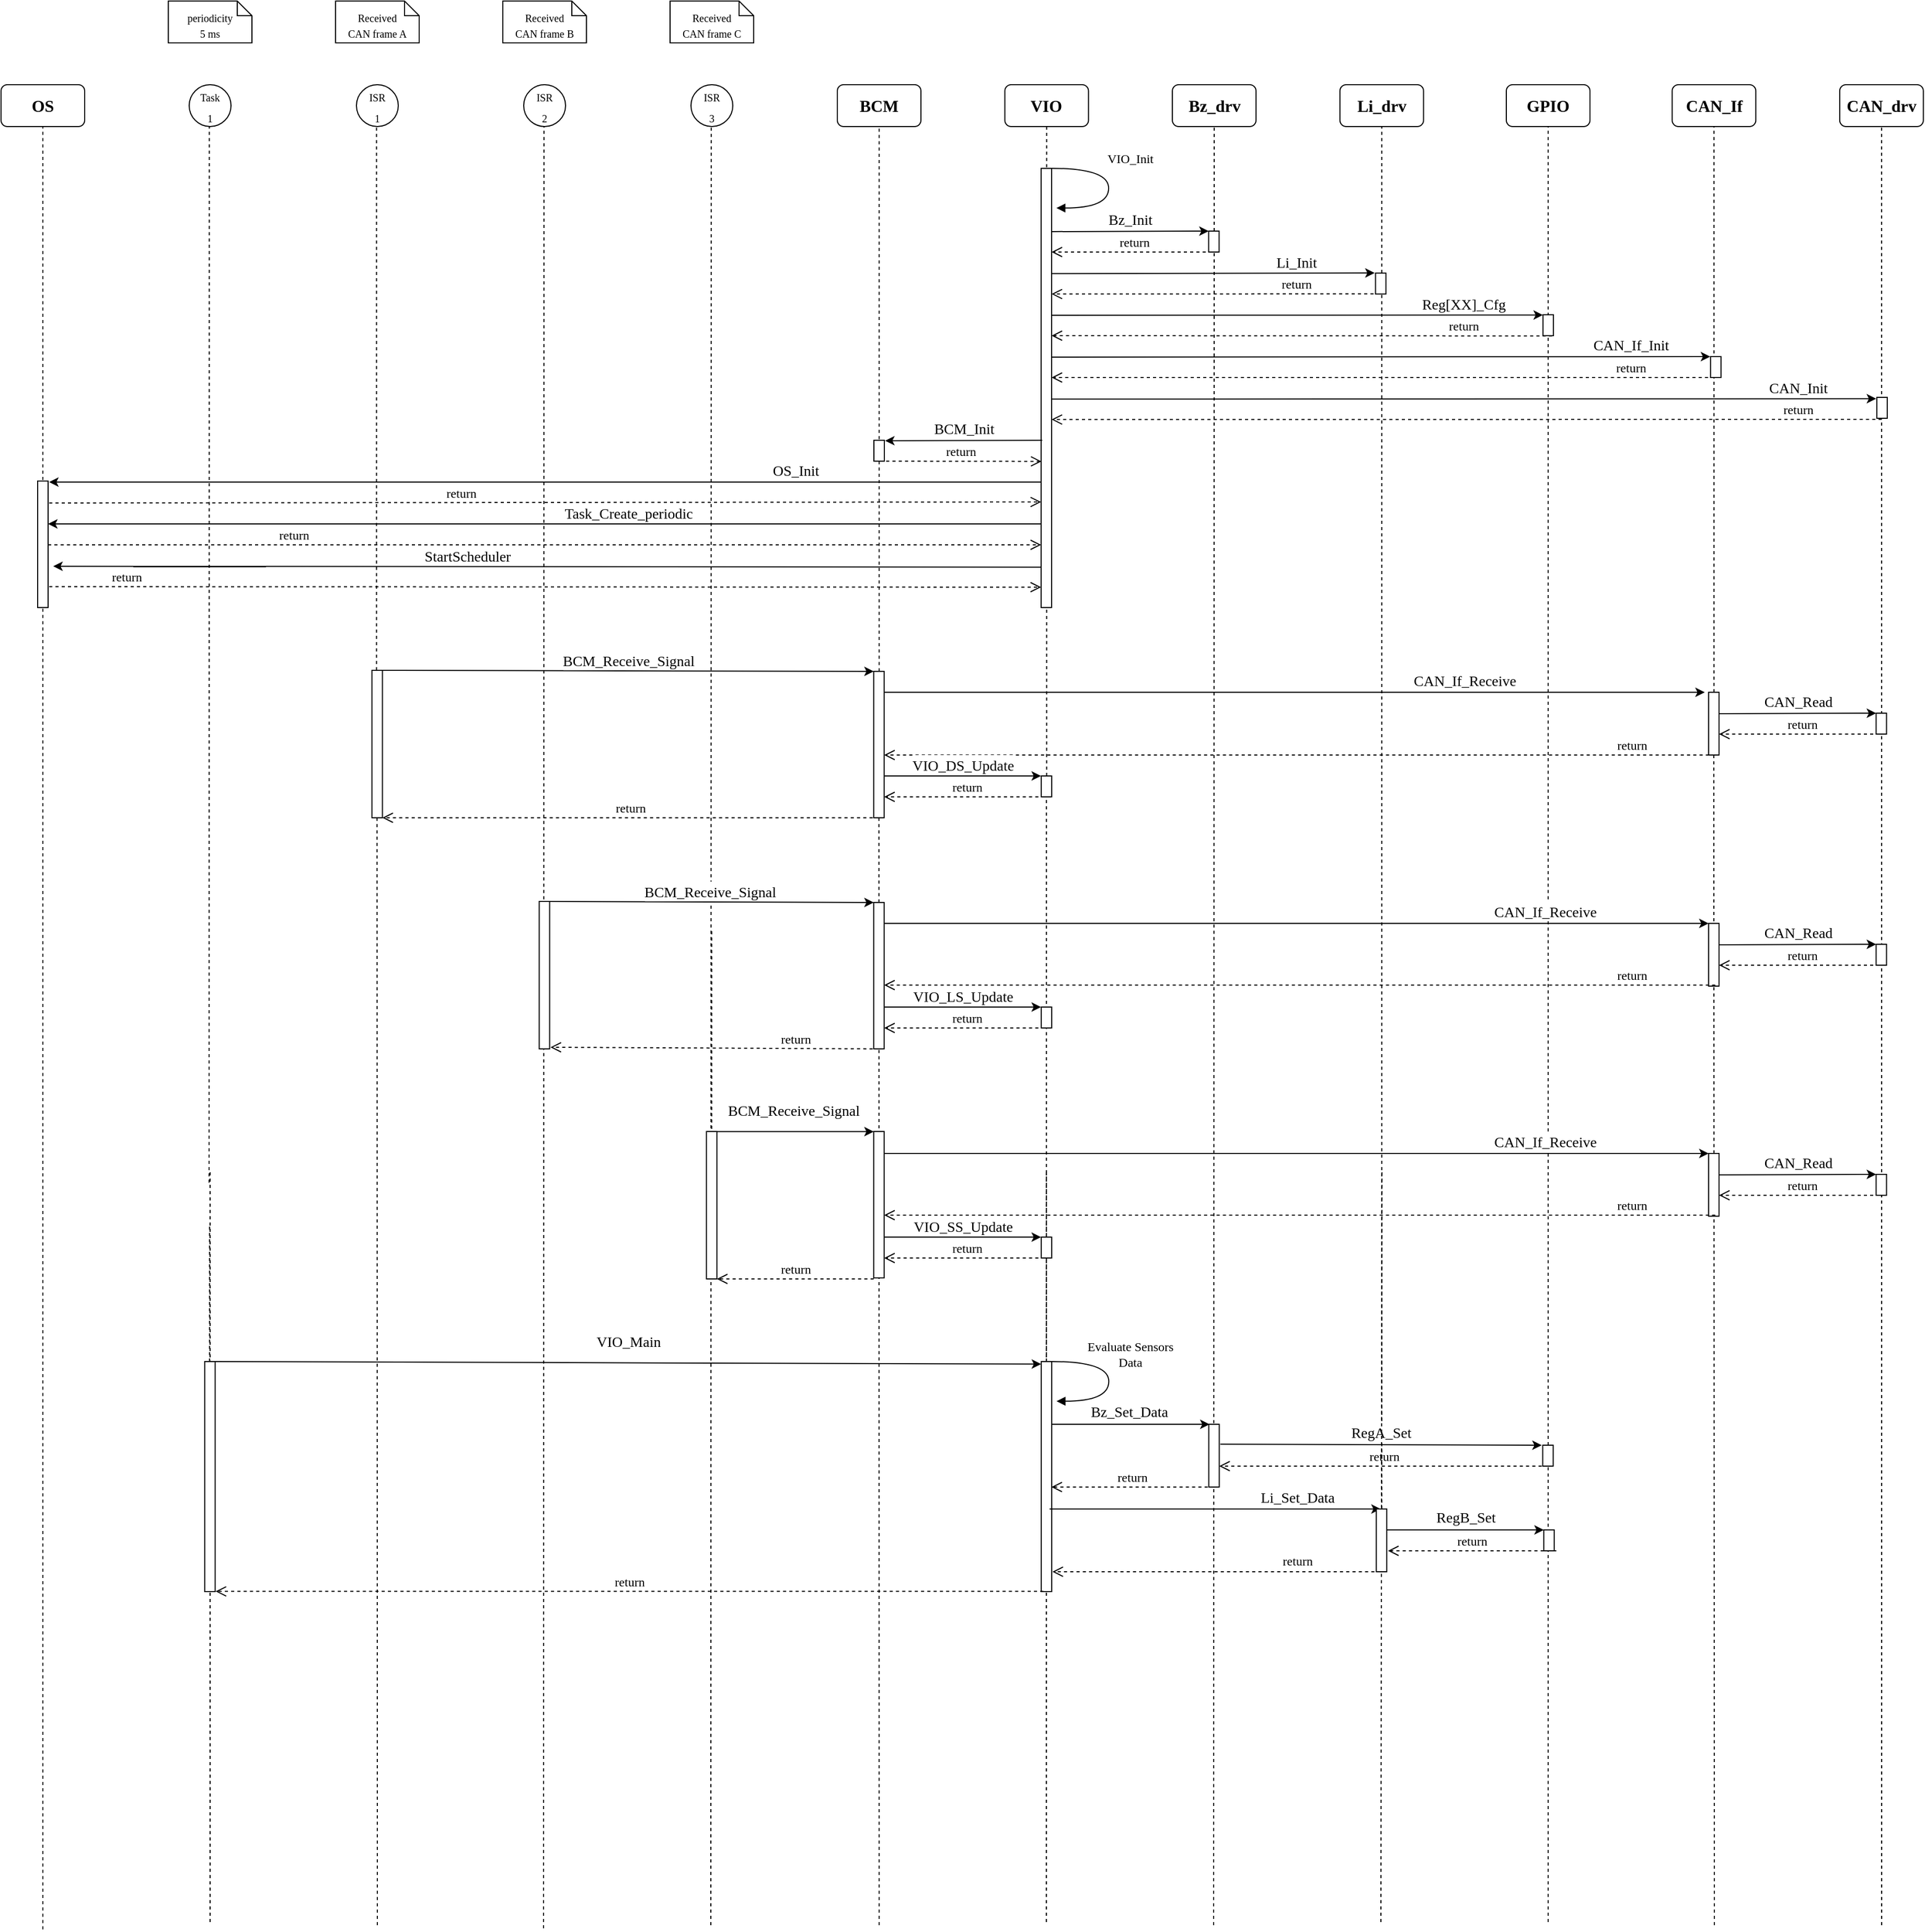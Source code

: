 <mxfile version="20.3.0" type="device"><diagram name="Page-1" id="13e1069c-82ec-6db2-03f1-153e76fe0fe0"><mxGraphModel dx="3472" dy="2212" grid="1" gridSize="10" guides="1" tooltips="1" connect="1" arrows="1" fold="1" page="1" pageScale="1" pageWidth="1100" pageHeight="850" background="none" math="0" shadow="0"><root><mxCell id="0"/><mxCell id="1" parent="0"/><mxCell id="yhTc1EOnShDYqDKxsdgR-9" value="" style="endArrow=none;dashed=1;html=1;rounded=0;entryX=0.5;entryY=1;entryDx=0;entryDy=0;fontFamily=Lucida Console;fontSize=16;align=center;verticalAlign=middle;fontStyle=0" parent="1" edge="1"><mxGeometry width="50" height="50" relative="1" as="geometry"><mxPoint x="439.23" y="770" as="sourcePoint"/><mxPoint x="439.23" y="160.0" as="targetPoint"/></mxGeometry></mxCell><mxCell id="yhTc1EOnShDYqDKxsdgR-3" value="&lt;font style=&quot;font-size: 10px;&quot;&gt;ISR&lt;br&gt;1&lt;/font&gt;" style="ellipse;whiteSpace=wrap;html=1;aspect=fixed;fontFamily=Lucida Console;fontSize=16;align=center;verticalAlign=middle;fontStyle=0" parent="1" vertex="1"><mxGeometry x="420" y="120" width="40" height="40" as="geometry"/></mxCell><mxCell id="yhTc1EOnShDYqDKxsdgR-4" value="&lt;span style=&quot;font-size: 10px;&quot;&gt;ISR&lt;/span&gt;&lt;br style=&quot;font-size: 10px;&quot;&gt;&lt;span style=&quot;font-size: 10px;&quot;&gt;2&lt;/span&gt;" style="ellipse;whiteSpace=wrap;html=1;aspect=fixed;fontFamily=Lucida Console;fontSize=16;align=center;verticalAlign=middle;fontStyle=0" parent="1" vertex="1"><mxGeometry x="580" y="120" width="40" height="40" as="geometry"/></mxCell><mxCell id="yhTc1EOnShDYqDKxsdgR-5" value="&lt;span style=&quot;font-size: 10px;&quot;&gt;ISR&lt;/span&gt;&lt;br style=&quot;font-size: 10px;&quot;&gt;&lt;span style=&quot;font-size: 10px;&quot;&gt;3&lt;/span&gt;" style="ellipse;whiteSpace=wrap;html=1;aspect=fixed;fontFamily=Lucida Console;fontSize=16;align=center;verticalAlign=middle;fontStyle=0" parent="1" vertex="1"><mxGeometry x="740" y="120" width="40" height="40" as="geometry"/></mxCell><mxCell id="yhTc1EOnShDYqDKxsdgR-6" value="BCM" style="rounded=1;whiteSpace=wrap;html=1;fontFamily=Lucida Console;fontSize=16;align=center;verticalAlign=middle;fontStyle=1" parent="1" vertex="1"><mxGeometry x="880" y="120" width="80" height="40" as="geometry"/></mxCell><mxCell id="yhTc1EOnShDYqDKxsdgR-7" value="" style="endArrow=none;dashed=1;html=1;rounded=0;entryX=0.5;entryY=1;entryDx=0;entryDy=0;startArrow=none;fontFamily=Lucida Console;fontSize=16;align=center;verticalAlign=middle;fontStyle=0" parent="1" source="yhTc1EOnShDYqDKxsdgR-18" target="yhTc1EOnShDYqDKxsdgR-6" edge="1"><mxGeometry width="50" height="50" relative="1" as="geometry"><mxPoint x="920" y="770" as="sourcePoint"/><mxPoint x="860" y="330" as="targetPoint"/></mxGeometry></mxCell><mxCell id="yhTc1EOnShDYqDKxsdgR-21" value="" style="endArrow=classic;html=1;rounded=0;exitX=0.982;exitY=0.039;exitDx=0;exitDy=0;exitPerimeter=0;fontFamily=Lucida Console;fontSize=16;align=center;verticalAlign=middle;fontStyle=0" parent="1" target="yhTc1EOnShDYqDKxsdgR-18" edge="1"><mxGeometry relative="1" as="geometry"><mxPoint x="444.63" y="680" as="sourcePoint"/><mxPoint x="594.81" y="680.5" as="targetPoint"/></mxGeometry></mxCell><mxCell id="yhTc1EOnShDYqDKxsdgR-22" value="&lt;span style=&quot;font-size: 14px;&quot;&gt;BCM_Receive_Signal&lt;/span&gt;" style="edgeLabel;resizable=0;html=1;align=center;verticalAlign=middle;fontFamily=Lucida Console;fontSize=16;fontStyle=0" parent="yhTc1EOnShDYqDKxsdgR-21" connectable="0" vertex="1"><mxGeometry relative="1" as="geometry"><mxPoint y="-11" as="offset"/></mxGeometry></mxCell><mxCell id="yhTc1EOnShDYqDKxsdgR-24" value="VIO" style="rounded=1;whiteSpace=wrap;html=1;fontFamily=Lucida Console;fontSize=16;align=center;verticalAlign=middle;fontStyle=1" parent="1" vertex="1"><mxGeometry x="1040.27" y="120" width="80" height="40" as="geometry"/></mxCell><mxCell id="yhTc1EOnShDYqDKxsdgR-25" value="" style="endArrow=none;dashed=1;html=1;rounded=0;entryX=0.5;entryY=1;entryDx=0;entryDy=0;fontFamily=Lucida Console;fontSize=16;align=center;verticalAlign=middle;fontStyle=0;startArrow=none;" parent="1" source="yhTc1EOnShDYqDKxsdgR-156" target="yhTc1EOnShDYqDKxsdgR-24" edge="1"><mxGeometry width="50" height="50" relative="1" as="geometry"><mxPoint x="1080.27" y="770" as="sourcePoint"/><mxPoint x="1020.27" y="330" as="targetPoint"/></mxGeometry></mxCell><mxCell id="yhTc1EOnShDYqDKxsdgR-30" value="Bz_drv" style="rounded=1;whiteSpace=wrap;html=1;fontFamily=Lucida Console;fontSize=16;align=center;verticalAlign=middle;fontStyle=1" parent="1" vertex="1"><mxGeometry x="1200.54" y="120" width="80" height="40" as="geometry"/></mxCell><mxCell id="yhTc1EOnShDYqDKxsdgR-31" value="" style="endArrow=none;dashed=1;html=1;rounded=0;entryX=0.5;entryY=1;entryDx=0;entryDy=0;fontFamily=Lucida Console;fontSize=16;align=center;verticalAlign=middle;fontStyle=0" parent="1" target="yhTc1EOnShDYqDKxsdgR-30" edge="1"><mxGeometry width="50" height="50" relative="1" as="geometry"><mxPoint x="1240" y="1880" as="sourcePoint"/><mxPoint x="1180.54" y="330" as="targetPoint"/></mxGeometry></mxCell><mxCell id="yhTc1EOnShDYqDKxsdgR-36" value="Li_drv" style="rounded=1;whiteSpace=wrap;html=1;fontFamily=Lucida Console;fontSize=16;align=center;verticalAlign=middle;fontStyle=1" parent="1" vertex="1"><mxGeometry x="1360.81" y="120" width="80" height="40" as="geometry"/></mxCell><mxCell id="yhTc1EOnShDYqDKxsdgR-37" value="" style="endArrow=none;dashed=1;html=1;rounded=0;entryX=0.5;entryY=1;entryDx=0;entryDy=0;fontFamily=Lucida Console;fontSize=16;align=center;verticalAlign=middle;fontStyle=0;startArrow=none;" parent="1" source="yhTc1EOnShDYqDKxsdgR-235" target="yhTc1EOnShDYqDKxsdgR-36" edge="1"><mxGeometry width="50" height="50" relative="1" as="geometry"><mxPoint x="1401" y="1600" as="sourcePoint"/><mxPoint x="1340.81" y="330" as="targetPoint"/></mxGeometry></mxCell><mxCell id="yhTc1EOnShDYqDKxsdgR-48" value="GPIO" style="rounded=1;whiteSpace=wrap;html=1;fontFamily=Lucida Console;fontSize=16;align=center;verticalAlign=middle;fontStyle=1" parent="1" vertex="1"><mxGeometry x="1520" y="120" width="80" height="40" as="geometry"/></mxCell><mxCell id="yhTc1EOnShDYqDKxsdgR-49" value="" style="endArrow=none;dashed=1;html=1;rounded=0;entryX=0.5;entryY=1;entryDx=0;entryDy=0;fontFamily=Lucida Console;fontSize=16;align=center;verticalAlign=middle;fontStyle=0;startArrow=none;" parent="1" source="yhTc1EOnShDYqDKxsdgR-229" target="yhTc1EOnShDYqDKxsdgR-48" edge="1"><mxGeometry width="50" height="50" relative="1" as="geometry"><mxPoint x="1560" y="1600" as="sourcePoint"/><mxPoint x="1500" y="330" as="targetPoint"/></mxGeometry></mxCell><mxCell id="yhTc1EOnShDYqDKxsdgR-53" value="" style="endArrow=none;dashed=1;html=1;rounded=0;entryX=0.5;entryY=1;entryDx=0;entryDy=0;fontFamily=Lucida Console;fontSize=16;align=center;verticalAlign=middle;fontStyle=0;startArrow=none;" parent="1" edge="1"><mxGeometry width="50" height="50" relative="1" as="geometry"><mxPoint x="599" y="1883" as="sourcePoint"/><mxPoint x="599.38" y="160" as="targetPoint"/></mxGeometry></mxCell><mxCell id="yhTc1EOnShDYqDKxsdgR-54" value="" style="endArrow=none;dashed=1;html=1;rounded=0;entryX=0.5;entryY=1;entryDx=0;entryDy=0;fontFamily=Lucida Console;fontSize=16;align=center;verticalAlign=middle;fontStyle=0;startArrow=none;" parent="1" edge="1"><mxGeometry width="50" height="50" relative="1" as="geometry"><mxPoint x="759" y="1880" as="sourcePoint"/><mxPoint x="759.38" y="160" as="targetPoint"/></mxGeometry></mxCell><mxCell id="yhTc1EOnShDYqDKxsdgR-55" value="" style="endArrow=none;dashed=1;html=1;rounded=0;entryX=0.5;entryY=1;entryDx=0;entryDy=0;fontFamily=Lucida Console;fontSize=16;align=center;verticalAlign=middle;fontStyle=0" parent="1" target="yhTc1EOnShDYqDKxsdgR-18" edge="1"><mxGeometry width="50" height="50" relative="1" as="geometry"><mxPoint x="920" y="1880" as="sourcePoint"/><mxPoint x="920" y="160" as="targetPoint"/></mxGeometry></mxCell><mxCell id="yhTc1EOnShDYqDKxsdgR-57" value="CAN_If" style="rounded=1;whiteSpace=wrap;html=1;fontFamily=Lucida Console;fontSize=16;align=center;verticalAlign=middle;fontStyle=1" parent="1" vertex="1"><mxGeometry x="1678.65" y="120" width="80" height="40" as="geometry"/></mxCell><mxCell id="yhTc1EOnShDYqDKxsdgR-58" value="" style="endArrow=none;dashed=1;html=1;rounded=0;entryX=0.5;entryY=1;entryDx=0;entryDy=0;fontFamily=Lucida Console;fontSize=16;align=center;verticalAlign=middle;startArrow=none;fontStyle=0" parent="1" source="yhTc1EOnShDYqDKxsdgR-73" target="yhTc1EOnShDYqDKxsdgR-57" edge="1"><mxGeometry width="50" height="50" relative="1" as="geometry"><mxPoint x="1718.65" y="770" as="sourcePoint"/><mxPoint x="1658.65" y="330" as="targetPoint"/></mxGeometry></mxCell><mxCell id="yhTc1EOnShDYqDKxsdgR-60" value="CAN_drv" style="rounded=1;whiteSpace=wrap;html=1;fontFamily=Lucida Console;fontSize=16;align=center;verticalAlign=middle;fontStyle=1" parent="1" vertex="1"><mxGeometry x="1838.92" y="120" width="80" height="40" as="geometry"/></mxCell><mxCell id="yhTc1EOnShDYqDKxsdgR-61" value="" style="endArrow=none;dashed=1;html=1;rounded=0;entryX=0.5;entryY=1;entryDx=0;entryDy=0;fontFamily=Lucida Console;fontSize=16;align=center;verticalAlign=middle;fontStyle=0" parent="1" target="yhTc1EOnShDYqDKxsdgR-60" edge="1"><mxGeometry width="50" height="50" relative="1" as="geometry"><mxPoint x="1879" y="1880" as="sourcePoint"/><mxPoint x="1818.92" y="330" as="targetPoint"/></mxGeometry></mxCell><mxCell id="yhTc1EOnShDYqDKxsdgR-73" value="" style="html=1;points=[];perimeter=orthogonalPerimeter;rounded=0;shadow=0;comic=0;labelBackgroundColor=none;strokeWidth=1;fontFamily=Lucida Console;fontSize=16;align=center;verticalAlign=middle;fontStyle=0" parent="1" vertex="1"><mxGeometry x="1713.46" y="701" width="10" height="60" as="geometry"/></mxCell><mxCell id="yhTc1EOnShDYqDKxsdgR-74" value="" style="endArrow=none;dashed=1;html=1;rounded=0;entryX=0.5;entryY=1;entryDx=0;entryDy=0;fontFamily=Lucida Console;fontSize=16;align=center;verticalAlign=middle;fontStyle=0" parent="1" target="yhTc1EOnShDYqDKxsdgR-73" edge="1"><mxGeometry width="50" height="50" relative="1" as="geometry"><mxPoint x="1719" y="1880" as="sourcePoint"/><mxPoint x="1718.65" y="160" as="targetPoint"/></mxGeometry></mxCell><mxCell id="yhTc1EOnShDYqDKxsdgR-75" value="" style="endArrow=classic;html=1;rounded=0;exitX=0.973;exitY=0.089;exitDx=0;exitDy=0;exitPerimeter=0;fontFamily=Lucida Console;fontSize=16;align=center;verticalAlign=middle;fontStyle=0" parent="1" edge="1"><mxGeometry relative="1" as="geometry"><mxPoint x="1723.46" y="721.47" as="sourcePoint"/><mxPoint x="1873.73" y="721" as="targetPoint"/></mxGeometry></mxCell><mxCell id="yhTc1EOnShDYqDKxsdgR-76" value="&lt;font style=&quot;font-size: 14px;&quot;&gt;CAN_Read&lt;/font&gt;" style="edgeLabel;resizable=0;html=1;align=center;verticalAlign=middle;fontFamily=Lucida Console;fontSize=16;fontStyle=0" parent="yhTc1EOnShDYqDKxsdgR-75" connectable="0" vertex="1"><mxGeometry relative="1" as="geometry"><mxPoint y="-12" as="offset"/></mxGeometry></mxCell><mxCell id="yhTc1EOnShDYqDKxsdgR-77" value="" style="html=1;points=[];perimeter=orthogonalPerimeter;rounded=0;shadow=0;comic=0;labelBackgroundColor=none;strokeWidth=1;fontFamily=Lucida Console;fontSize=16;align=center;verticalAlign=middle;fontStyle=0" parent="1" vertex="1"><mxGeometry x="1873.73" y="721" width="10" height="20" as="geometry"/></mxCell><mxCell id="yhTc1EOnShDYqDKxsdgR-78" value="return" style="html=1;verticalAlign=bottom;endArrow=open;dashed=1;endSize=8;exitX=0;exitY=0.95;labelBackgroundColor=none;fontFamily=Lucida Console;fontSize=12;fontStyle=0" parent="1" edge="1"><mxGeometry relative="1" as="geometry"><mxPoint x="1723.46" y="741" as="targetPoint"/><mxPoint x="1883" y="741" as="sourcePoint"/></mxGeometry></mxCell><mxCell id="yhTc1EOnShDYqDKxsdgR-109" value="" style="endArrow=none;dashed=1;html=1;rounded=0;entryX=0.5;entryY=1;entryDx=0;entryDy=0;fontFamily=Lucida Console;fontSize=16;align=center;verticalAlign=middle;fontStyle=0" parent="1" edge="1"><mxGeometry width="50" height="50" relative="1" as="geometry"><mxPoint x="440" y="1880" as="sourcePoint"/><mxPoint x="439.67" y="770" as="targetPoint"/></mxGeometry></mxCell><mxCell id="yhTc1EOnShDYqDKxsdgR-148" value="&lt;span style=&quot;font-size: 10px;&quot;&gt;Received&lt;br&gt;&lt;/span&gt;&lt;span style=&quot;font-size: 10px;&quot;&gt;CAN frame A&lt;/span&gt;" style="shape=note;whiteSpace=wrap;html=1;size=14;verticalAlign=bottom;align=center;spacingTop=-6;rounded=0;shadow=0;comic=0;labelBackgroundColor=none;strokeWidth=1;fontFamily=Lucida Console;fontSize=12;fontStyle=0" parent="1" vertex="1"><mxGeometry x="400" y="40" width="80" height="40" as="geometry"/></mxCell><mxCell id="yhTc1EOnShDYqDKxsdgR-149" value="&lt;span style=&quot;font-size: 10px;&quot;&gt;Received&lt;br&gt;&lt;/span&gt;&lt;span style=&quot;font-size: 10px;&quot;&gt;CAN frame B&lt;/span&gt;" style="shape=note;whiteSpace=wrap;html=1;size=14;verticalAlign=bottom;align=center;spacingTop=-6;rounded=0;shadow=0;comic=0;labelBackgroundColor=none;strokeWidth=1;fontFamily=Lucida Console;fontSize=12;fontStyle=0" parent="1" vertex="1"><mxGeometry x="560" y="40" width="80" height="40" as="geometry"/></mxCell><mxCell id="yhTc1EOnShDYqDKxsdgR-150" value="&lt;span style=&quot;font-size: 10px;&quot;&gt;Received&lt;br&gt;&lt;/span&gt;&lt;span style=&quot;font-size: 10px;&quot;&gt;CAN frame C&lt;/span&gt;" style="shape=note;whiteSpace=wrap;html=1;size=14;verticalAlign=bottom;align=center;spacingTop=-6;rounded=0;shadow=0;comic=0;labelBackgroundColor=none;strokeWidth=1;fontFamily=Lucida Console;fontSize=12;fontStyle=0" parent="1" vertex="1"><mxGeometry x="720" y="40" width="80" height="40" as="geometry"/></mxCell><mxCell id="yhTc1EOnShDYqDKxsdgR-151" value="" style="endArrow=classic;html=1;rounded=0;fontFamily=Lucida Console;fontSize=16;align=center;verticalAlign=middle;fontStyle=0" parent="1" edge="1"><mxGeometry relative="1" as="geometry"><mxPoint x="919.81" y="701" as="sourcePoint"/><mxPoint x="1709.81" y="701" as="targetPoint"/></mxGeometry></mxCell><mxCell id="yhTc1EOnShDYqDKxsdgR-152" value="&lt;font style=&quot;font-size: 14px;&quot;&gt;CAN_If_Receive&lt;/font&gt;" style="edgeLabel;resizable=0;html=1;align=center;verticalAlign=middle;fontFamily=Lucida Console;fontSize=16;fontStyle=0" parent="yhTc1EOnShDYqDKxsdgR-151" connectable="0" vertex="1"><mxGeometry relative="1" as="geometry"><mxPoint x="165" y="-12" as="offset"/></mxGeometry></mxCell><mxCell id="yhTc1EOnShDYqDKxsdgR-153" value="return" style="html=1;verticalAlign=bottom;endArrow=open;dashed=1;endSize=8;labelBackgroundColor=none;fontFamily=Lucida Console;fontSize=12;fontStyle=0" parent="1" target="yhTc1EOnShDYqDKxsdgR-18" edge="1"><mxGeometry x="-0.799" relative="1" as="geometry"><mxPoint x="1709.81" y="761" as="targetPoint"/><mxPoint x="1719.81" y="761" as="sourcePoint"/><mxPoint as="offset"/></mxGeometry></mxCell><mxCell id="yhTc1EOnShDYqDKxsdgR-154" value="" style="endArrow=classic;html=1;rounded=0;fontFamily=Lucida Console;fontSize=16;align=center;verticalAlign=middle;fontStyle=0" parent="1" edge="1"><mxGeometry relative="1" as="geometry"><mxPoint x="924.81" y="781" as="sourcePoint"/><mxPoint x="1074.81" y="781" as="targetPoint"/></mxGeometry></mxCell><mxCell id="yhTc1EOnShDYqDKxsdgR-155" value="&lt;font style=&quot;font-size: 14px;&quot;&gt;VIO_DS_Update&lt;/font&gt;" style="edgeLabel;resizable=0;html=1;align=center;verticalAlign=middle;fontFamily=Lucida Console;fontSize=16;fontStyle=0" parent="yhTc1EOnShDYqDKxsdgR-154" connectable="0" vertex="1"><mxGeometry relative="1" as="geometry"><mxPoint y="-11" as="offset"/></mxGeometry></mxCell><mxCell id="yhTc1EOnShDYqDKxsdgR-157" value="" style="endArrow=none;dashed=1;html=1;rounded=0;entryX=0.5;entryY=1;entryDx=0;entryDy=0;fontFamily=Lucida Console;fontSize=16;align=center;verticalAlign=middle;fontStyle=0;startArrow=none;" parent="1" source="yhTc1EOnShDYqDKxsdgR-221" target="yhTc1EOnShDYqDKxsdgR-156" edge="1"><mxGeometry width="50" height="50" relative="1" as="geometry"><mxPoint x="1079.81" y="2041" as="sourcePoint"/><mxPoint x="1080.08" y="601" as="targetPoint"/></mxGeometry></mxCell><mxCell id="yhTc1EOnShDYqDKxsdgR-158" value="return" style="html=1;verticalAlign=bottom;endArrow=open;dashed=1;endSize=8;exitX=0;exitY=0.95;labelBackgroundColor=none;fontFamily=Lucida Console;fontSize=12;fontStyle=0" parent="1" edge="1"><mxGeometry relative="1" as="geometry"><mxPoint x="924.81" y="801.0" as="targetPoint"/><mxPoint x="1084.35" y="801.0" as="sourcePoint"/></mxGeometry></mxCell><mxCell id="yhTc1EOnShDYqDKxsdgR-156" value="" style="html=1;points=[];perimeter=orthogonalPerimeter;rounded=0;shadow=0;comic=0;labelBackgroundColor=none;strokeWidth=1;fontFamily=Lucida Console;fontSize=16;align=center;verticalAlign=middle;fontStyle=0" parent="1" vertex="1"><mxGeometry x="1075.08" y="781" width="10" height="20" as="geometry"/></mxCell><mxCell id="yhTc1EOnShDYqDKxsdgR-159" value="return" style="html=1;verticalAlign=bottom;endArrow=open;dashed=1;endSize=8;exitX=0;exitY=0.95;labelBackgroundColor=none;fontFamily=Lucida Console;fontSize=12;fontStyle=0;entryX=0.5;entryY=1;entryDx=0;entryDy=0;entryPerimeter=0;" parent="1" edge="1"><mxGeometry relative="1" as="geometry"><mxPoint x="444.81" y="821" as="targetPoint"/><mxPoint x="919.81" y="821.0" as="sourcePoint"/></mxGeometry></mxCell><mxCell id="yhTc1EOnShDYqDKxsdgR-18" value="" style="html=1;points=[];perimeter=orthogonalPerimeter;rounded=0;shadow=0;comic=0;labelBackgroundColor=none;strokeWidth=1;fontFamily=Lucida Console;fontSize=16;align=center;verticalAlign=middle;fontStyle=0" parent="1" vertex="1"><mxGeometry x="914.81" y="681" width="10" height="140" as="geometry"/></mxCell><mxCell id="yhTc1EOnShDYqDKxsdgR-161" value="" style="endArrow=classic;html=1;rounded=0;fontFamily=Lucida Console;fontSize=16;align=center;verticalAlign=middle;fontStyle=0" parent="1" target="yhTc1EOnShDYqDKxsdgR-176" edge="1"><mxGeometry relative="1" as="geometry"><mxPoint x="599.81" y="901" as="sourcePoint"/><mxPoint x="594.81" y="901.5" as="targetPoint"/></mxGeometry></mxCell><mxCell id="yhTc1EOnShDYqDKxsdgR-162" value="&lt;span style=&quot;font-size: 14px;&quot;&gt;BCM_Receive_Signal&lt;/span&gt;" style="edgeLabel;resizable=0;html=1;align=center;verticalAlign=middle;fontFamily=Lucida Console;fontSize=16;fontStyle=0" parent="yhTc1EOnShDYqDKxsdgR-161" connectable="0" vertex="1"><mxGeometry relative="1" as="geometry"><mxPoint y="-11" as="offset"/></mxGeometry></mxCell><mxCell id="yhTc1EOnShDYqDKxsdgR-163" value="" style="html=1;points=[];perimeter=orthogonalPerimeter;rounded=0;shadow=0;comic=0;labelBackgroundColor=none;strokeWidth=1;fontFamily=Lucida Console;fontSize=16;align=center;verticalAlign=middle;fontStyle=0" parent="1" vertex="1"><mxGeometry x="1713.46" y="922" width="10" height="60" as="geometry"/></mxCell><mxCell id="yhTc1EOnShDYqDKxsdgR-164" value="" style="endArrow=classic;html=1;rounded=0;exitX=0.973;exitY=0.089;exitDx=0;exitDy=0;exitPerimeter=0;fontFamily=Lucida Console;fontSize=16;align=center;verticalAlign=middle;fontStyle=0" parent="1" edge="1"><mxGeometry relative="1" as="geometry"><mxPoint x="1723.46" y="942.47" as="sourcePoint"/><mxPoint x="1873.73" y="942.0" as="targetPoint"/></mxGeometry></mxCell><mxCell id="yhTc1EOnShDYqDKxsdgR-165" value="&lt;font style=&quot;font-size: 14px;&quot;&gt;CAN_Read&lt;/font&gt;" style="edgeLabel;resizable=0;html=1;align=center;verticalAlign=middle;fontFamily=Lucida Console;fontSize=16;fontStyle=0" parent="yhTc1EOnShDYqDKxsdgR-164" connectable="0" vertex="1"><mxGeometry relative="1" as="geometry"><mxPoint y="-12" as="offset"/></mxGeometry></mxCell><mxCell id="yhTc1EOnShDYqDKxsdgR-166" value="" style="html=1;points=[];perimeter=orthogonalPerimeter;rounded=0;shadow=0;comic=0;labelBackgroundColor=none;strokeWidth=1;fontFamily=Lucida Console;fontSize=16;align=center;verticalAlign=middle;fontStyle=0" parent="1" vertex="1"><mxGeometry x="1873.73" y="942" width="10" height="20" as="geometry"/></mxCell><mxCell id="yhTc1EOnShDYqDKxsdgR-167" value="return" style="html=1;verticalAlign=bottom;endArrow=open;dashed=1;endSize=8;exitX=0;exitY=0.95;labelBackgroundColor=none;fontFamily=Lucida Console;fontSize=12;fontStyle=0" parent="1" edge="1"><mxGeometry relative="1" as="geometry"><mxPoint x="1723.46" y="962.0" as="targetPoint"/><mxPoint x="1883" y="962.0" as="sourcePoint"/></mxGeometry></mxCell><mxCell id="yhTc1EOnShDYqDKxsdgR-168" value="" style="endArrow=classic;html=1;rounded=0;fontFamily=Lucida Console;fontSize=16;align=center;verticalAlign=middle;fontStyle=0" parent="1" source="yhTc1EOnShDYqDKxsdgR-176" edge="1"><mxGeometry relative="1" as="geometry"><mxPoint x="758.46" y="922.0" as="sourcePoint"/><mxPoint x="1713.46" y="922.0" as="targetPoint"/></mxGeometry></mxCell><mxCell id="yhTc1EOnShDYqDKxsdgR-169" value="&lt;font style=&quot;font-size: 14px;&quot;&gt;CAN_If_Receive&lt;/font&gt;" style="edgeLabel;resizable=0;html=1;align=center;verticalAlign=middle;fontFamily=Lucida Console;fontSize=16;fontStyle=0" parent="yhTc1EOnShDYqDKxsdgR-168" connectable="0" vertex="1"><mxGeometry relative="1" as="geometry"><mxPoint x="237" y="-12" as="offset"/></mxGeometry></mxCell><mxCell id="yhTc1EOnShDYqDKxsdgR-170" value="return" style="html=1;verticalAlign=bottom;endArrow=open;dashed=1;endSize=8;labelBackgroundColor=none;fontFamily=Lucida Console;fontSize=12;fontStyle=0" parent="1" target="yhTc1EOnShDYqDKxsdgR-176" edge="1"><mxGeometry x="-0.799" relative="1" as="geometry"><mxPoint x="1709.81" y="982" as="targetPoint"/><mxPoint x="1719.81" y="981" as="sourcePoint"/><mxPoint as="offset"/></mxGeometry></mxCell><mxCell id="yhTc1EOnShDYqDKxsdgR-171" value="" style="endArrow=classic;html=1;rounded=0;fontFamily=Lucida Console;fontSize=16;align=center;verticalAlign=middle;fontStyle=0" parent="1" edge="1"><mxGeometry relative="1" as="geometry"><mxPoint x="924.81" y="1002" as="sourcePoint"/><mxPoint x="1074.81" y="1002" as="targetPoint"/></mxGeometry></mxCell><mxCell id="yhTc1EOnShDYqDKxsdgR-172" value="&lt;font style=&quot;font-size: 14px;&quot;&gt;VIO_LS_Update&lt;/font&gt;" style="edgeLabel;resizable=0;html=1;align=center;verticalAlign=middle;fontFamily=Lucida Console;fontSize=16;fontStyle=0" parent="yhTc1EOnShDYqDKxsdgR-171" connectable="0" vertex="1"><mxGeometry relative="1" as="geometry"><mxPoint y="-11" as="offset"/></mxGeometry></mxCell><mxCell id="yhTc1EOnShDYqDKxsdgR-173" value="return" style="html=1;verticalAlign=bottom;endArrow=open;dashed=1;endSize=8;exitX=0;exitY=0.95;labelBackgroundColor=none;fontFamily=Lucida Console;fontSize=12;fontStyle=0" parent="1" edge="1"><mxGeometry relative="1" as="geometry"><mxPoint x="924.81" y="1022" as="targetPoint"/><mxPoint x="1084.35" y="1022" as="sourcePoint"/></mxGeometry></mxCell><mxCell id="yhTc1EOnShDYqDKxsdgR-175" value="return" style="html=1;verticalAlign=bottom;endArrow=open;dashed=1;endSize=8;exitX=0;exitY=0.95;labelBackgroundColor=none;fontFamily=Lucida Console;fontSize=12;fontStyle=0;entryX=1.083;entryY=0.989;entryDx=0;entryDy=0;entryPerimeter=0;" parent="1" target="yhTc1EOnShDYqDKxsdgR-160" edge="1"><mxGeometry x="-0.491" relative="1" as="geometry"><mxPoint x="444.81" y="1042" as="targetPoint"/><mxPoint x="919.81" y="1042" as="sourcePoint"/><mxPoint as="offset"/></mxGeometry></mxCell><mxCell id="yhTc1EOnShDYqDKxsdgR-176" value="" style="html=1;points=[];perimeter=orthogonalPerimeter;rounded=0;shadow=0;comic=0;labelBackgroundColor=none;strokeWidth=1;fontFamily=Lucida Console;fontSize=16;align=center;verticalAlign=middle;fontStyle=0" parent="1" vertex="1"><mxGeometry x="914.81" y="902" width="10" height="140" as="geometry"/></mxCell><mxCell id="yhTc1EOnShDYqDKxsdgR-177" value="" style="endArrow=none;dashed=1;html=1;rounded=0;entryX=0.5;entryY=1;entryDx=0;entryDy=0;fontFamily=Lucida Console;fontSize=16;align=center;verticalAlign=middle;fontStyle=0" parent="1" target="yhTc1EOnShDYqDKxsdgR-160" edge="1"><mxGeometry width="50" height="50" relative="1" as="geometry"><mxPoint x="599.81" y="929.5" as="sourcePoint"/><mxPoint x="599.19" y="-70.5" as="targetPoint"/></mxGeometry></mxCell><mxCell id="yhTc1EOnShDYqDKxsdgR-178" value="" style="endArrow=classic;html=1;rounded=0;fontFamily=Lucida Console;fontSize=16;align=center;verticalAlign=middle;fontStyle=0;exitX=0.6;exitY=0.008;exitDx=0;exitDy=0;exitPerimeter=0;" parent="1" edge="1"><mxGeometry relative="1" as="geometry"><mxPoint x="760.81" y="1121.128" as="sourcePoint"/><mxPoint x="914.81" y="1121.128" as="targetPoint"/></mxGeometry></mxCell><mxCell id="yhTc1EOnShDYqDKxsdgR-179" value="&lt;span style=&quot;font-size: 14px;&quot;&gt;BCM_Receive_Signal&lt;/span&gt;" style="edgeLabel;resizable=0;html=1;align=center;verticalAlign=middle;fontFamily=Lucida Console;fontSize=16;fontStyle=0" parent="yhTc1EOnShDYqDKxsdgR-178" connectable="0" vertex="1"><mxGeometry relative="1" as="geometry"><mxPoint y="-21" as="offset"/></mxGeometry></mxCell><mxCell id="yhTc1EOnShDYqDKxsdgR-180" value="" style="html=1;points=[];perimeter=orthogonalPerimeter;rounded=0;shadow=0;comic=0;labelBackgroundColor=none;strokeWidth=1;fontFamily=Lucida Console;fontSize=16;align=center;verticalAlign=middle;fontStyle=0" parent="1" vertex="1"><mxGeometry x="1713.46" y="1142" width="10" height="60" as="geometry"/></mxCell><mxCell id="yhTc1EOnShDYqDKxsdgR-181" value="" style="endArrow=classic;html=1;rounded=0;exitX=0.973;exitY=0.089;exitDx=0;exitDy=0;exitPerimeter=0;fontFamily=Lucida Console;fontSize=16;align=center;verticalAlign=middle;fontStyle=0" parent="1" edge="1"><mxGeometry relative="1" as="geometry"><mxPoint x="1723.46" y="1162.47" as="sourcePoint"/><mxPoint x="1873.73" y="1162" as="targetPoint"/></mxGeometry></mxCell><mxCell id="yhTc1EOnShDYqDKxsdgR-182" value="&lt;font style=&quot;font-size: 14px;&quot;&gt;CAN_Read&lt;/font&gt;" style="edgeLabel;resizable=0;html=1;align=center;verticalAlign=middle;fontFamily=Lucida Console;fontSize=16;fontStyle=0" parent="yhTc1EOnShDYqDKxsdgR-181" connectable="0" vertex="1"><mxGeometry relative="1" as="geometry"><mxPoint y="-12" as="offset"/></mxGeometry></mxCell><mxCell id="yhTc1EOnShDYqDKxsdgR-183" value="" style="html=1;points=[];perimeter=orthogonalPerimeter;rounded=0;shadow=0;comic=0;labelBackgroundColor=none;strokeWidth=1;fontFamily=Lucida Console;fontSize=16;align=center;verticalAlign=middle;fontStyle=0" parent="1" vertex="1"><mxGeometry x="1873.73" y="1162" width="10" height="20" as="geometry"/></mxCell><mxCell id="yhTc1EOnShDYqDKxsdgR-184" value="return" style="html=1;verticalAlign=bottom;endArrow=open;dashed=1;endSize=8;exitX=0;exitY=0.95;labelBackgroundColor=none;fontFamily=Lucida Console;fontSize=12;fontStyle=0" parent="1" edge="1"><mxGeometry relative="1" as="geometry"><mxPoint x="1723.46" y="1182" as="targetPoint"/><mxPoint x="1883" y="1182" as="sourcePoint"/></mxGeometry></mxCell><mxCell id="yhTc1EOnShDYqDKxsdgR-185" value="" style="endArrow=classic;html=1;rounded=0;fontFamily=Lucida Console;fontSize=16;align=center;verticalAlign=middle;fontStyle=0" parent="1" source="yhTc1EOnShDYqDKxsdgR-193" edge="1"><mxGeometry relative="1" as="geometry"><mxPoint x="758.46" y="1142.0" as="sourcePoint"/><mxPoint x="1713.46" y="1142" as="targetPoint"/></mxGeometry></mxCell><mxCell id="yhTc1EOnShDYqDKxsdgR-186" value="&lt;font style=&quot;font-size: 14px;&quot;&gt;CAN_If_Receive&lt;/font&gt;" style="edgeLabel;resizable=0;html=1;align=center;verticalAlign=middle;fontFamily=Lucida Console;fontSize=16;fontStyle=0" parent="yhTc1EOnShDYqDKxsdgR-185" connectable="0" vertex="1"><mxGeometry relative="1" as="geometry"><mxPoint x="237" y="-12" as="offset"/></mxGeometry></mxCell><mxCell id="yhTc1EOnShDYqDKxsdgR-187" value="return" style="html=1;verticalAlign=bottom;endArrow=open;dashed=1;endSize=8;labelBackgroundColor=none;fontFamily=Lucida Console;fontSize=12;fontStyle=0" parent="1" target="yhTc1EOnShDYqDKxsdgR-193" edge="1"><mxGeometry x="-0.799" relative="1" as="geometry"><mxPoint x="1709.81" y="1202" as="targetPoint"/><mxPoint x="1719.81" y="1201" as="sourcePoint"/><mxPoint as="offset"/></mxGeometry></mxCell><mxCell id="yhTc1EOnShDYqDKxsdgR-188" value="" style="endArrow=classic;html=1;rounded=0;fontFamily=Lucida Console;fontSize=16;align=center;verticalAlign=middle;fontStyle=0" parent="1" edge="1"><mxGeometry relative="1" as="geometry"><mxPoint x="924.81" y="1222" as="sourcePoint"/><mxPoint x="1074.81" y="1222" as="targetPoint"/></mxGeometry></mxCell><mxCell id="yhTc1EOnShDYqDKxsdgR-189" value="&lt;font style=&quot;font-size: 14px;&quot;&gt;VIO_SS_Update&lt;/font&gt;" style="edgeLabel;resizable=0;html=1;align=center;verticalAlign=middle;fontFamily=Lucida Console;fontSize=16;fontStyle=0" parent="yhTc1EOnShDYqDKxsdgR-188" connectable="0" vertex="1"><mxGeometry relative="1" as="geometry"><mxPoint y="-11" as="offset"/></mxGeometry></mxCell><mxCell id="yhTc1EOnShDYqDKxsdgR-190" value="return" style="html=1;verticalAlign=bottom;endArrow=open;dashed=1;endSize=8;exitX=0;exitY=0.95;labelBackgroundColor=none;fontFamily=Lucida Console;fontSize=12;fontStyle=0" parent="1" edge="1"><mxGeometry relative="1" as="geometry"><mxPoint x="924.81" y="1242" as="targetPoint"/><mxPoint x="1084.35" y="1242" as="sourcePoint"/></mxGeometry></mxCell><mxCell id="yhTc1EOnShDYqDKxsdgR-192" value="return" style="html=1;verticalAlign=bottom;endArrow=open;dashed=1;endSize=8;exitX=0;exitY=0.95;labelBackgroundColor=none;fontFamily=Lucida Console;fontSize=12;fontStyle=0;" parent="1" edge="1"><mxGeometry relative="1" as="geometry"><mxPoint x="764.81" y="1262" as="targetPoint"/><mxPoint x="914.81" y="1262" as="sourcePoint"/><mxPoint as="offset"/></mxGeometry></mxCell><mxCell id="yhTc1EOnShDYqDKxsdgR-193" value="" style="html=1;points=[];perimeter=orthogonalPerimeter;rounded=0;shadow=0;comic=0;labelBackgroundColor=none;strokeWidth=1;fontFamily=Lucida Console;fontSize=16;align=center;verticalAlign=middle;fontStyle=0" parent="1" vertex="1"><mxGeometry x="914.81" y="1121" width="10" height="140" as="geometry"/></mxCell><mxCell id="yhTc1EOnShDYqDKxsdgR-195" value="" style="endArrow=none;dashed=1;html=1;rounded=0;entryX=0.5;entryY=1;entryDx=0;entryDy=0;fontFamily=Lucida Console;fontSize=16;align=center;verticalAlign=middle;fontStyle=0" parent="1" target="yhTc1EOnShDYqDKxsdgR-194" edge="1"><mxGeometry width="50" height="50" relative="1" as="geometry"><mxPoint x="759.81" y="929.5" as="sourcePoint"/><mxPoint x="759.19" y="-70.5" as="targetPoint"/></mxGeometry></mxCell><mxCell id="yhTc1EOnShDYqDKxsdgR-213" value="" style="endArrow=none;dashed=1;html=1;rounded=0;entryX=0.5;entryY=1;entryDx=0;entryDy=0;fontFamily=Lucida Console;fontSize=16;align=center;verticalAlign=middle;fontStyle=0" parent="1" edge="1"><mxGeometry width="50" height="50" relative="1" as="geometry"><mxPoint x="279" y="1170" as="sourcePoint"/><mxPoint x="279.23" y="160.0" as="targetPoint"/></mxGeometry></mxCell><mxCell id="yhTc1EOnShDYqDKxsdgR-215" value="&lt;font style=&quot;font-size: 10px;&quot;&gt;Task&lt;br&gt;1&lt;/font&gt;" style="ellipse;whiteSpace=wrap;html=1;aspect=fixed;fontFamily=Lucida Console;fontSize=16;align=center;verticalAlign=middle;fontStyle=0" parent="1" vertex="1"><mxGeometry x="260" y="120" width="40" height="40" as="geometry"/></mxCell><mxCell id="yhTc1EOnShDYqDKxsdgR-216" value="" style="endArrow=none;dashed=1;html=1;rounded=0;entryX=0.5;entryY=1;entryDx=0;entryDy=0;fontFamily=Lucida Console;fontSize=16;align=center;verticalAlign=middle;fontStyle=0;startArrow=none;" parent="1" source="yhTc1EOnShDYqDKxsdgR-214" edge="1"><mxGeometry width="50" height="50" relative="1" as="geometry"><mxPoint x="279.81" y="2041" as="sourcePoint"/><mxPoint x="279.48" y="1211" as="targetPoint"/></mxGeometry></mxCell><mxCell id="yhTc1EOnShDYqDKxsdgR-217" value="&lt;span style=&quot;font-size: 10px;&quot;&gt;periodicity&lt;/span&gt;&lt;br style=&quot;font-size: 10px;&quot;&gt;&lt;span style=&quot;font-size: 10px;&quot;&gt;5 ms&lt;/span&gt;" style="shape=note;whiteSpace=wrap;html=1;size=14;verticalAlign=bottom;align=center;spacingTop=-6;rounded=0;shadow=0;comic=0;labelBackgroundColor=none;strokeWidth=1;fontFamily=Lucida Console;fontSize=12;fontStyle=0" parent="1" vertex="1"><mxGeometry x="240" y="40" width="80" height="40" as="geometry"/></mxCell><mxCell id="yhTc1EOnShDYqDKxsdgR-218" value="" style="endArrow=none;dashed=1;html=1;rounded=0;fontFamily=Lucida Console;fontSize=16;align=center;verticalAlign=middle;fontStyle=0" parent="1" edge="1"><mxGeometry width="50" height="50" relative="1" as="geometry"><mxPoint x="280" y="1160" as="sourcePoint"/><mxPoint x="280" y="1880" as="targetPoint"/></mxGeometry></mxCell><mxCell id="yhTc1EOnShDYqDKxsdgR-219" value="" style="endArrow=classic;html=1;rounded=0;exitX=0.982;exitY=0.039;exitDx=0;exitDy=0;exitPerimeter=0;fontFamily=Lucida Console;fontSize=16;align=center;verticalAlign=middle;fontStyle=0;entryX=-0.014;entryY=0.011;entryDx=0;entryDy=0;entryPerimeter=0;" parent="1" target="yhTc1EOnShDYqDKxsdgR-221" edge="1"><mxGeometry relative="1" as="geometry"><mxPoint x="284.63" y="1341" as="sourcePoint"/><mxPoint x="1069.81" y="1342" as="targetPoint"/></mxGeometry></mxCell><mxCell id="yhTc1EOnShDYqDKxsdgR-220" value="&lt;span style=&quot;font-size: 14px;&quot;&gt;VIO_Main&lt;/span&gt;" style="edgeLabel;resizable=0;html=1;align=center;verticalAlign=middle;fontFamily=Lucida Console;fontSize=16;fontStyle=0" parent="yhTc1EOnShDYqDKxsdgR-219" connectable="0" vertex="1"><mxGeometry relative="1" as="geometry"><mxPoint y="-21" as="offset"/></mxGeometry></mxCell><mxCell id="yhTc1EOnShDYqDKxsdgR-222" value="" style="endArrow=none;dashed=1;html=1;rounded=0;fontFamily=Lucida Console;fontSize=16;align=center;verticalAlign=middle;fontStyle=0" parent="1" edge="1"><mxGeometry width="50" height="50" relative="1" as="geometry"><mxPoint x="1080" y="1160" as="sourcePoint"/><mxPoint x="1080" y="1880" as="targetPoint"/></mxGeometry></mxCell><mxCell id="yhTc1EOnShDYqDKxsdgR-223" value="&lt;font face=&quot;Lucida Console&quot;&gt;Evaluate Sensors&lt;br&gt;Data&lt;br&gt;&lt;/font&gt;" style="html=1;verticalAlign=bottom;endArrow=block;labelBackgroundColor=none;fontFamily=Verdana;fontSize=12;elbow=vertical;edgeStyle=orthogonalEdgeStyle;curved=1;entryX=1;entryY=0.286;entryPerimeter=0;exitX=1.038;exitY=0.345;exitPerimeter=0;" parent="1" edge="1"><mxGeometry x="-0.093" y="20" relative="1" as="geometry"><mxPoint x="1085.08" y="1341" as="sourcePoint"/><mxPoint x="1089.7" y="1378.92" as="targetPoint"/><Array as="points"><mxPoint x="1139.7" y="1340.9"/><mxPoint x="1139.7" y="1378.9"/></Array><mxPoint as="offset"/></mxGeometry></mxCell><mxCell id="yhTc1EOnShDYqDKxsdgR-224" value="" style="endArrow=classic;html=1;rounded=0;fontFamily=Lucida Console;fontSize=16;align=center;verticalAlign=middle;fontStyle=0;exitX=0.6;exitY=0.008;exitDx=0;exitDy=0;exitPerimeter=0;" parent="1" edge="1"><mxGeometry relative="1" as="geometry"><mxPoint x="1082.08" y="1401" as="sourcePoint"/><mxPoint x="1236.08" y="1401" as="targetPoint"/></mxGeometry></mxCell><mxCell id="yhTc1EOnShDYqDKxsdgR-225" value="&lt;span style=&quot;font-size: 14px;&quot;&gt;Bz_Set_Data&lt;/span&gt;" style="edgeLabel;resizable=0;html=1;align=center;verticalAlign=middle;fontFamily=Lucida Console;fontSize=16;fontStyle=0" parent="yhTc1EOnShDYqDKxsdgR-224" connectable="0" vertex="1"><mxGeometry relative="1" as="geometry"><mxPoint y="-13" as="offset"/></mxGeometry></mxCell><mxCell id="yhTc1EOnShDYqDKxsdgR-226" value="" style="html=1;points=[];perimeter=orthogonalPerimeter;rounded=0;shadow=0;comic=0;labelBackgroundColor=none;strokeWidth=1;fontFamily=Lucida Console;fontSize=16;align=center;verticalAlign=middle;fontStyle=0" parent="1" vertex="1"><mxGeometry x="1235.35" y="1401" width="10" height="60" as="geometry"/></mxCell><mxCell id="yhTc1EOnShDYqDKxsdgR-221" value="" style="html=1;points=[];perimeter=orthogonalPerimeter;rounded=0;shadow=0;comic=0;labelBackgroundColor=none;strokeWidth=1;fontFamily=Lucida Console;fontSize=16;align=center;verticalAlign=middle;fontStyle=0" parent="1" vertex="1"><mxGeometry x="1075.08" y="1341" width="10" height="220" as="geometry"/></mxCell><mxCell id="yhTc1EOnShDYqDKxsdgR-227" value="" style="endArrow=classic;html=1;rounded=0;fontFamily=Lucida Console;fontSize=16;align=center;verticalAlign=middle;fontStyle=0;exitX=0.6;exitY=0.008;exitDx=0;exitDy=0;exitPerimeter=0;" parent="1" edge="1"><mxGeometry relative="1" as="geometry"><mxPoint x="1246.35" y="1420" as="sourcePoint"/><mxPoint x="1553.81" y="1421" as="targetPoint"/></mxGeometry></mxCell><mxCell id="yhTc1EOnShDYqDKxsdgR-228" value="&lt;span style=&quot;font-size: 14px;&quot;&gt;RegA_Set&lt;/span&gt;" style="edgeLabel;resizable=0;html=1;align=center;verticalAlign=middle;fontFamily=Lucida Console;fontSize=16;fontStyle=0" parent="yhTc1EOnShDYqDKxsdgR-227" connectable="0" vertex="1"><mxGeometry relative="1" as="geometry"><mxPoint y="-13" as="offset"/></mxGeometry></mxCell><mxCell id="yhTc1EOnShDYqDKxsdgR-230" value="" style="endArrow=none;dashed=1;html=1;rounded=0;fontFamily=Lucida Console;fontSize=16;align=center;verticalAlign=middle;fontStyle=0" parent="1" edge="1"><mxGeometry width="50" height="50" relative="1" as="geometry"><mxPoint x="1560" y="1160" as="sourcePoint"/><mxPoint x="1560" y="1880" as="targetPoint"/></mxGeometry></mxCell><mxCell id="yhTc1EOnShDYqDKxsdgR-231" value="return" style="html=1;verticalAlign=bottom;endArrow=open;dashed=1;endSize=8;labelBackgroundColor=none;fontFamily=Lucida Console;fontSize=12;fontStyle=0" parent="1" edge="1"><mxGeometry relative="1" as="geometry"><mxPoint x="1245.35" y="1441" as="targetPoint"/><mxPoint x="1559.81" y="1441" as="sourcePoint"/></mxGeometry></mxCell><mxCell id="yhTc1EOnShDYqDKxsdgR-232" value="return" style="html=1;verticalAlign=bottom;endArrow=open;dashed=1;endSize=8;labelBackgroundColor=none;fontFamily=Lucida Console;fontSize=12;fontStyle=0" parent="1" edge="1"><mxGeometry relative="1" as="geometry"><mxPoint x="1084.81" y="1461" as="targetPoint"/><mxPoint x="1240.35" y="1461" as="sourcePoint"/></mxGeometry></mxCell><mxCell id="yhTc1EOnShDYqDKxsdgR-233" value="" style="endArrow=classic;html=1;rounded=0;fontFamily=Lucida Console;fontSize=16;align=center;verticalAlign=middle;fontStyle=0;exitX=0.6;exitY=0.008;exitDx=0;exitDy=0;exitPerimeter=0;entryX=0.419;entryY=0;entryDx=0;entryDy=0;entryPerimeter=0;" parent="1" target="yhTc1EOnShDYqDKxsdgR-235" edge="1"><mxGeometry relative="1" as="geometry"><mxPoint x="1083.08" y="1482" as="sourcePoint"/><mxPoint x="1237.08" y="1482" as="targetPoint"/></mxGeometry></mxCell><mxCell id="yhTc1EOnShDYqDKxsdgR-234" value="&lt;span style=&quot;font-size: 14px;&quot;&gt;Li_Set_Data&lt;/span&gt;" style="edgeLabel;resizable=0;html=1;align=center;verticalAlign=middle;fontFamily=Lucida Console;fontSize=16;fontStyle=0" parent="yhTc1EOnShDYqDKxsdgR-233" connectable="0" vertex="1"><mxGeometry relative="1" as="geometry"><mxPoint x="78" y="-12" as="offset"/></mxGeometry></mxCell><mxCell id="yhTc1EOnShDYqDKxsdgR-236" value="" style="endArrow=classic;html=1;rounded=0;fontFamily=Lucida Console;fontSize=16;align=center;verticalAlign=middle;fontStyle=0;" parent="1" edge="1"><mxGeometry relative="1" as="geometry"><mxPoint x="1405.81" y="1502" as="sourcePoint"/><mxPoint x="1555.81" y="1502" as="targetPoint"/></mxGeometry></mxCell><mxCell id="yhTc1EOnShDYqDKxsdgR-237" value="&lt;span style=&quot;font-size: 14px;&quot;&gt;RegB_Set&lt;/span&gt;" style="edgeLabel;resizable=0;html=1;align=center;verticalAlign=middle;fontFamily=Lucida Console;fontSize=16;fontStyle=0" parent="yhTc1EOnShDYqDKxsdgR-236" connectable="0" vertex="1"><mxGeometry relative="1" as="geometry"><mxPoint y="-13" as="offset"/></mxGeometry></mxCell><mxCell id="yhTc1EOnShDYqDKxsdgR-238" value="" style="html=1;points=[];perimeter=orthogonalPerimeter;rounded=0;shadow=0;comic=0;labelBackgroundColor=none;strokeWidth=1;fontFamily=Lucida Console;fontSize=16;align=center;verticalAlign=middle;fontStyle=0" parent="1" vertex="1"><mxGeometry x="1555.81" y="1502" width="10" height="20" as="geometry"/></mxCell><mxCell id="yhTc1EOnShDYqDKxsdgR-239" value="return" style="html=1;verticalAlign=bottom;endArrow=open;dashed=1;endSize=8;labelBackgroundColor=none;fontFamily=Lucida Console;fontSize=12;fontStyle=0" parent="1" edge="1"><mxGeometry relative="1" as="geometry"><mxPoint x="1406.81" y="1522" as="targetPoint"/><mxPoint x="1567.81" y="1522" as="sourcePoint"/></mxGeometry></mxCell><mxCell id="yhTc1EOnShDYqDKxsdgR-240" value="return" style="html=1;verticalAlign=bottom;endArrow=open;dashed=1;endSize=8;labelBackgroundColor=none;fontFamily=Lucida Console;fontSize=12;fontStyle=0" parent="1" edge="1"><mxGeometry x="-0.49" y="-1" relative="1" as="geometry"><mxPoint x="1085.81" y="1542" as="targetPoint"/><mxPoint x="1399.81" y="1542" as="sourcePoint"/><mxPoint as="offset"/></mxGeometry></mxCell><mxCell id="yhTc1EOnShDYqDKxsdgR-241" value="" style="endArrow=none;dashed=1;html=1;rounded=0;fontFamily=Lucida Console;fontSize=16;align=center;verticalAlign=middle;fontStyle=0" parent="1" edge="1"><mxGeometry width="50" height="50" relative="1" as="geometry"><mxPoint x="1401" y="1160" as="sourcePoint"/><mxPoint x="1400" y="1880" as="targetPoint"/></mxGeometry></mxCell><mxCell id="yhTc1EOnShDYqDKxsdgR-242" value="return" style="html=1;verticalAlign=bottom;endArrow=open;dashed=1;endSize=8;labelBackgroundColor=none;fontFamily=Lucida Console;fontSize=12;fontStyle=0;entryX=0.846;entryY=0.999;entryDx=0;entryDy=0;entryPerimeter=0;" parent="1" edge="1"><mxGeometry relative="1" as="geometry"><mxPoint x="285.27" y="1560.78" as="targetPoint"/><mxPoint x="1077.08" y="1560.78" as="sourcePoint"/><mxPoint as="offset"/></mxGeometry></mxCell><mxCell id="yhTc1EOnShDYqDKxsdgR-229" value="" style="html=1;points=[];perimeter=orthogonalPerimeter;rounded=0;shadow=0;comic=0;labelBackgroundColor=none;strokeWidth=1;fontFamily=Lucida Console;fontSize=16;align=center;verticalAlign=middle;fontStyle=0" parent="1" vertex="1"><mxGeometry x="1554.81" y="1421" width="10" height="20" as="geometry"/></mxCell><mxCell id="yhTc1EOnShDYqDKxsdgR-235" value="" style="html=1;points=[];perimeter=orthogonalPerimeter;rounded=0;shadow=0;comic=0;labelBackgroundColor=none;strokeWidth=1;fontFamily=Lucida Console;fontSize=16;align=center;verticalAlign=middle;fontStyle=0" parent="1" vertex="1"><mxGeometry x="1395.62" y="1482" width="10" height="60" as="geometry"/></mxCell><mxCell id="yhTc1EOnShDYqDKxsdgR-214" value="" style="html=1;points=[];perimeter=orthogonalPerimeter;rounded=0;shadow=0;comic=0;labelBackgroundColor=none;strokeWidth=1;fontFamily=Lucida Console;fontSize=16;align=center;verticalAlign=middle;fontStyle=0" parent="1" vertex="1"><mxGeometry x="274.81" y="1341" width="10" height="220" as="geometry"/></mxCell><mxCell id="yhTc1EOnShDYqDKxsdgR-174" value="" style="html=1;points=[];perimeter=orthogonalPerimeter;rounded=0;shadow=0;comic=0;labelBackgroundColor=none;strokeWidth=1;fontFamily=Lucida Console;fontSize=16;align=center;verticalAlign=middle;fontStyle=0" parent="1" vertex="1"><mxGeometry x="1075.08" y="1002" width="10" height="20" as="geometry"/></mxCell><mxCell id="yhTc1EOnShDYqDKxsdgR-194" value="" style="html=1;points=[];perimeter=orthogonalPerimeter;rounded=0;shadow=0;comic=0;labelBackgroundColor=none;strokeWidth=1;fontFamily=Lucida Console;fontSize=16;align=center;verticalAlign=middle;fontStyle=0" parent="1" vertex="1"><mxGeometry x="754.81" y="1121" width="10" height="141" as="geometry"/></mxCell><mxCell id="yhTc1EOnShDYqDKxsdgR-191" value="" style="html=1;points=[];perimeter=orthogonalPerimeter;rounded=0;shadow=0;comic=0;labelBackgroundColor=none;strokeWidth=1;fontFamily=Lucida Console;fontSize=16;align=center;verticalAlign=middle;fontStyle=0" parent="1" vertex="1"><mxGeometry x="1075.08" y="1222" width="10" height="20" as="geometry"/></mxCell><mxCell id="7baba1c4bc27f4b0-9" value="" style="html=1;points=[];perimeter=orthogonalPerimeter;rounded=0;shadow=0;comic=0;labelBackgroundColor=none;strokeWidth=1;fontFamily=Lucida Console;fontSize=16;align=center;verticalAlign=middle;fontStyle=0" parent="1" vertex="1"><mxGeometry x="434.81" y="680" width="10" height="141" as="geometry"/></mxCell><mxCell id="yhTc1EOnShDYqDKxsdgR-160" value="" style="html=1;points=[];perimeter=orthogonalPerimeter;rounded=0;shadow=0;comic=0;labelBackgroundColor=none;strokeWidth=1;fontFamily=Lucida Console;fontSize=16;align=center;verticalAlign=middle;fontStyle=0" parent="1" vertex="1"><mxGeometry x="594.81" y="901" width="10" height="141" as="geometry"/></mxCell><mxCell id="7S3jsvBWCnlq1DitfZnx-1" value="&lt;font face=&quot;Lucida Console&quot;&gt;VIO_Init&lt;br&gt;&lt;/font&gt;" style="html=1;verticalAlign=bottom;endArrow=block;labelBackgroundColor=none;fontFamily=Verdana;fontSize=12;elbow=vertical;edgeStyle=orthogonalEdgeStyle;curved=1;entryX=1;entryY=0.286;entryPerimeter=0;exitX=1.038;exitY=0.345;exitPerimeter=0;" edge="1" parent="1"><mxGeometry x="-0.233" y="20" relative="1" as="geometry"><mxPoint x="1084.95" y="200" as="sourcePoint"/><mxPoint x="1089.57" y="237.92" as="targetPoint"/><Array as="points"><mxPoint x="1139.57" y="199.9"/><mxPoint x="1139.57" y="237.9"/></Array><mxPoint as="offset"/></mxGeometry></mxCell><mxCell id="7S3jsvBWCnlq1DitfZnx-2" value="" style="endArrow=classic;html=1;rounded=0;exitX=0.973;exitY=0.089;exitDx=0;exitDy=0;exitPerimeter=0;fontFamily=Lucida Console;fontSize=16;align=center;verticalAlign=middle;fontStyle=0" edge="1" parent="1"><mxGeometry relative="1" as="geometry"><mxPoint x="1084.95" y="260.47" as="sourcePoint"/><mxPoint x="1235.22" y="260" as="targetPoint"/></mxGeometry></mxCell><mxCell id="7S3jsvBWCnlq1DitfZnx-3" value="&lt;font style=&quot;font-size: 14px;&quot;&gt;Bz_Init&lt;/font&gt;" style="edgeLabel;resizable=0;html=1;align=center;verticalAlign=middle;fontFamily=Lucida Console;fontSize=16;fontStyle=0" connectable="0" vertex="1" parent="7S3jsvBWCnlq1DitfZnx-2"><mxGeometry relative="1" as="geometry"><mxPoint y="-12" as="offset"/></mxGeometry></mxCell><mxCell id="7S3jsvBWCnlq1DitfZnx-4" value="return" style="html=1;verticalAlign=bottom;endArrow=open;dashed=1;endSize=8;exitX=0;exitY=0.95;labelBackgroundColor=none;fontFamily=Lucida Console;fontSize=12;fontStyle=0" edge="1" parent="1"><mxGeometry relative="1" as="geometry"><mxPoint x="1084.95" y="280" as="targetPoint"/><mxPoint x="1244.49" y="280" as="sourcePoint"/></mxGeometry></mxCell><mxCell id="7S3jsvBWCnlq1DitfZnx-5" value="" style="html=1;points=[];perimeter=orthogonalPerimeter;rounded=0;shadow=0;comic=0;labelBackgroundColor=none;strokeWidth=1;fontFamily=Lucida Console;fontSize=16;align=center;verticalAlign=middle;fontStyle=0" vertex="1" parent="1"><mxGeometry x="1235.22" y="260" width="10" height="20" as="geometry"/></mxCell><mxCell id="7S3jsvBWCnlq1DitfZnx-6" value="" style="endArrow=classic;html=1;rounded=0;exitX=0.973;exitY=0.089;exitDx=0;exitDy=0;exitPerimeter=0;fontFamily=Lucida Console;fontSize=16;align=center;verticalAlign=middle;fontStyle=0" edge="1" parent="1"><mxGeometry relative="1" as="geometry"><mxPoint x="1079.95" y="300.63" as="sourcePoint"/><mxPoint x="1394" y="300" as="targetPoint"/></mxGeometry></mxCell><mxCell id="7S3jsvBWCnlq1DitfZnx-7" value="&lt;font style=&quot;font-size: 14px;&quot;&gt;Li_Init&lt;/font&gt;" style="edgeLabel;resizable=0;html=1;align=center;verticalAlign=middle;fontFamily=Lucida Console;fontSize=16;fontStyle=0" connectable="0" vertex="1" parent="7S3jsvBWCnlq1DitfZnx-6"><mxGeometry relative="1" as="geometry"><mxPoint x="82" y="-12" as="offset"/></mxGeometry></mxCell><mxCell id="7S3jsvBWCnlq1DitfZnx-8" value="return" style="html=1;verticalAlign=bottom;endArrow=open;dashed=1;endSize=8;labelBackgroundColor=none;fontFamily=Lucida Console;fontSize=12;fontStyle=0" edge="1" parent="1"><mxGeometry x="-0.49" relative="1" as="geometry"><mxPoint x="1084.95" y="320.16" as="targetPoint"/><mxPoint x="1399" y="320" as="sourcePoint"/><mxPoint as="offset"/></mxGeometry></mxCell><mxCell id="7S3jsvBWCnlq1DitfZnx-9" value="" style="endArrow=classic;html=1;rounded=0;exitX=0.973;exitY=0.089;exitDx=0;exitDy=0;exitPerimeter=0;fontFamily=Lucida Console;fontSize=16;align=center;verticalAlign=middle;fontStyle=0;entryX=-0.008;entryY=0.012;entryDx=0;entryDy=0;entryPerimeter=0;" edge="1" parent="1"><mxGeometry relative="1" as="geometry"><mxPoint x="1084.95" y="340.47" as="sourcePoint"/><mxPoint x="1555" y="340.24" as="targetPoint"/></mxGeometry></mxCell><mxCell id="7S3jsvBWCnlq1DitfZnx-10" value="&lt;span style=&quot;font-size: 14px;&quot;&gt;Reg[XX]_Cfg&lt;/span&gt;" style="edgeLabel;resizable=0;html=1;align=center;verticalAlign=middle;fontFamily=Lucida Console;fontSize=16;fontStyle=0" connectable="0" vertex="1" parent="7S3jsvBWCnlq1DitfZnx-9"><mxGeometry relative="1" as="geometry"><mxPoint x="159" y="-12" as="offset"/></mxGeometry></mxCell><mxCell id="7S3jsvBWCnlq1DitfZnx-11" value="return" style="html=1;verticalAlign=bottom;endArrow=open;dashed=1;endSize=8;exitX=0.867;exitY=1.012;labelBackgroundColor=none;fontFamily=Lucida Console;fontSize=12;fontStyle=0;exitDx=0;exitDy=0;exitPerimeter=0;" edge="1" parent="1" source="7S3jsvBWCnlq1DitfZnx-23"><mxGeometry x="-0.646" relative="1" as="geometry"><mxPoint x="1084.95" y="360" as="targetPoint"/><mxPoint x="1244.49" y="360" as="sourcePoint"/><mxPoint as="offset"/></mxGeometry></mxCell><mxCell id="7S3jsvBWCnlq1DitfZnx-12" value="" style="endArrow=classic;html=1;rounded=0;exitX=0.973;exitY=0.089;exitDx=0;exitDy=0;exitPerimeter=0;fontFamily=Lucida Console;fontSize=16;align=center;verticalAlign=middle;fontStyle=0;entryX=0.365;entryY=0;entryDx=0;entryDy=0;entryPerimeter=0;" edge="1" parent="1"><mxGeometry relative="1" as="geometry"><mxPoint x="1080.95" y="380.47" as="sourcePoint"/><mxPoint x="1715" y="380" as="targetPoint"/></mxGeometry></mxCell><mxCell id="7S3jsvBWCnlq1DitfZnx-13" value="&lt;span style=&quot;font-size: 14px;&quot;&gt;CAN_If_Init&lt;/span&gt;" style="edgeLabel;resizable=0;html=1;align=center;verticalAlign=middle;fontFamily=Lucida Console;fontSize=16;fontStyle=0" connectable="0" vertex="1" parent="7S3jsvBWCnlq1DitfZnx-12"><mxGeometry relative="1" as="geometry"><mxPoint x="241" y="-12" as="offset"/></mxGeometry></mxCell><mxCell id="7S3jsvBWCnlq1DitfZnx-14" value="return" style="html=1;verticalAlign=bottom;endArrow=open;dashed=1;endSize=8;exitX=0.365;exitY=1;labelBackgroundColor=none;fontFamily=Lucida Console;fontSize=12;fontStyle=0;exitDx=0;exitDy=0;exitPerimeter=0;" edge="1" parent="1" source="7S3jsvBWCnlq1DitfZnx-24"><mxGeometry x="-0.748" relative="1" as="geometry"><mxPoint x="1084.95" y="400" as="targetPoint"/><mxPoint x="1244.49" y="400" as="sourcePoint"/><mxPoint as="offset"/></mxGeometry></mxCell><mxCell id="7S3jsvBWCnlq1DitfZnx-15" value="" style="endArrow=classic;html=1;rounded=0;exitX=0.973;exitY=0.089;exitDx=0;exitDy=0;exitPerimeter=0;fontFamily=Lucida Console;fontSize=16;align=center;verticalAlign=middle;fontStyle=0;entryX=0.434;entryY=0.063;entryDx=0;entryDy=0;entryPerimeter=0;" edge="1" parent="1"><mxGeometry relative="1" as="geometry"><mxPoint x="1079.95" y="420.63" as="sourcePoint"/><mxPoint x="1873.75" y="420.26" as="targetPoint"/></mxGeometry></mxCell><mxCell id="7S3jsvBWCnlq1DitfZnx-16" value="&lt;span style=&quot;font-size: 14px;&quot;&gt;CAN_Init&lt;/span&gt;" style="edgeLabel;resizable=0;html=1;align=center;verticalAlign=middle;fontFamily=Lucida Console;fontSize=16;fontStyle=0" connectable="0" vertex="1" parent="7S3jsvBWCnlq1DitfZnx-15"><mxGeometry relative="1" as="geometry"><mxPoint x="322" y="-12" as="offset"/></mxGeometry></mxCell><mxCell id="7S3jsvBWCnlq1DitfZnx-17" value="return" style="html=1;verticalAlign=bottom;endArrow=open;dashed=1;endSize=8;labelBackgroundColor=none;fontFamily=Lucida Console;fontSize=12;fontStyle=0" edge="1" parent="1"><mxGeometry x="-0.798" relative="1" as="geometry"><mxPoint x="1084.95" y="440.16" as="targetPoint"/><mxPoint x="1879" y="440" as="sourcePoint"/><mxPoint as="offset"/></mxGeometry></mxCell><mxCell id="7S3jsvBWCnlq1DitfZnx-22" value="" style="html=1;points=[];perimeter=orthogonalPerimeter;rounded=0;shadow=0;comic=0;labelBackgroundColor=none;strokeWidth=1;fontFamily=Lucida Console;fontSize=16;align=center;verticalAlign=middle;fontStyle=0" vertex="1" parent="1"><mxGeometry x="1394.81" y="300.16" width="10" height="20" as="geometry"/></mxCell><mxCell id="7S3jsvBWCnlq1DitfZnx-23" value="" style="html=1;points=[];perimeter=orthogonalPerimeter;rounded=0;shadow=0;comic=0;labelBackgroundColor=none;strokeWidth=1;fontFamily=Lucida Console;fontSize=16;align=center;verticalAlign=middle;fontStyle=0" vertex="1" parent="1"><mxGeometry x="1555.08" y="340" width="10" height="20" as="geometry"/></mxCell><mxCell id="7S3jsvBWCnlq1DitfZnx-24" value="" style="html=1;points=[];perimeter=orthogonalPerimeter;rounded=0;shadow=0;comic=0;labelBackgroundColor=none;strokeWidth=1;fontFamily=Lucida Console;fontSize=16;align=center;verticalAlign=middle;fontStyle=0" vertex="1" parent="1"><mxGeometry x="1715.35" y="380" width="10" height="20" as="geometry"/></mxCell><mxCell id="7S3jsvBWCnlq1DitfZnx-25" value="" style="html=1;points=[];perimeter=orthogonalPerimeter;rounded=0;shadow=0;comic=0;labelBackgroundColor=none;strokeWidth=1;fontFamily=Lucida Console;fontSize=16;align=center;verticalAlign=middle;fontStyle=0" vertex="1" parent="1"><mxGeometry x="1874.41" y="419" width="10" height="20" as="geometry"/></mxCell><mxCell id="7S3jsvBWCnlq1DitfZnx-26" value="" style="endArrow=classic;html=1;rounded=0;fontFamily=Lucida Console;fontSize=16;align=center;verticalAlign=middle;fontStyle=0;" edge="1" parent="1" source="7S3jsvBWCnlq1DitfZnx-35"><mxGeometry relative="1" as="geometry"><mxPoint x="1069" y="500" as="sourcePoint"/><mxPoint x="126" y="500" as="targetPoint"/></mxGeometry></mxCell><mxCell id="7S3jsvBWCnlq1DitfZnx-27" value="&lt;font style=&quot;font-size: 14px;&quot;&gt;OS_Init&lt;/font&gt;" style="edgeLabel;resizable=0;html=1;align=center;verticalAlign=middle;fontFamily=Lucida Console;fontSize=16;fontStyle=0" connectable="0" vertex="1" parent="7S3jsvBWCnlq1DitfZnx-26"><mxGeometry relative="1" as="geometry"><mxPoint x="239" y="-12" as="offset"/></mxGeometry></mxCell><mxCell id="7S3jsvBWCnlq1DitfZnx-28" value="return" style="html=1;verticalAlign=bottom;endArrow=open;dashed=1;endSize=8;labelBackgroundColor=none;fontFamily=Lucida Console;fontSize=12;fontStyle=0" edge="1" parent="1"><mxGeometry x="-0.162" relative="1" as="geometry"><mxPoint x="1074.95" y="519" as="targetPoint"/><mxPoint x="120" y="520" as="sourcePoint"/><mxPoint as="offset"/></mxGeometry></mxCell><mxCell id="7S3jsvBWCnlq1DitfZnx-29" value="" style="endArrow=classic;html=1;rounded=0;fontFamily=Lucida Console;fontSize=16;align=center;verticalAlign=middle;fontStyle=0;entryX=0.6;entryY=-0.05;entryDx=0;entryDy=0;entryPerimeter=0;exitX=0.505;exitY=0.908;exitDx=0;exitDy=0;exitPerimeter=0;" edge="1" parent="1"><mxGeometry relative="1" as="geometry"><mxPoint x="1084.95" y="581.36" as="sourcePoint"/><mxPoint x="129.954" y="580.5" as="targetPoint"/></mxGeometry></mxCell><mxCell id="7S3jsvBWCnlq1DitfZnx-30" value="&lt;font style=&quot;font-size: 14px;&quot;&gt;StartScheduler&lt;/font&gt;" style="edgeLabel;resizable=0;html=1;align=center;verticalAlign=middle;fontFamily=Lucida Console;fontSize=16;fontStyle=0" connectable="0" vertex="1" parent="7S3jsvBWCnlq1DitfZnx-29"><mxGeometry relative="1" as="geometry"><mxPoint x="-82" y="-11" as="offset"/></mxGeometry></mxCell><mxCell id="7S3jsvBWCnlq1DitfZnx-31" value="return" style="html=1;verticalAlign=bottom;endArrow=open;dashed=1;endSize=8;labelBackgroundColor=none;fontFamily=Lucida Console;fontSize=12;fontStyle=0" edge="1" parent="1"><mxGeometry x="-0.832" relative="1" as="geometry"><mxPoint x="1074.924" y="600.5" as="targetPoint"/><mxPoint x="120" y="600" as="sourcePoint"/><mxPoint as="offset"/></mxGeometry></mxCell><mxCell id="7S3jsvBWCnlq1DitfZnx-32" value="" style="endArrow=classic;html=1;rounded=0;fontFamily=Lucida Console;fontSize=16;align=center;verticalAlign=middle;fontStyle=0;entryX=0.6;entryY=-0.05;entryDx=0;entryDy=0;entryPerimeter=0;" edge="1" parent="1" source="7S3jsvBWCnlq1DitfZnx-35"><mxGeometry relative="1" as="geometry"><mxPoint x="914.004" y="541" as="sourcePoint"/><mxPoint x="125.004" y="540" as="targetPoint"/></mxGeometry></mxCell><mxCell id="7S3jsvBWCnlq1DitfZnx-33" value="&lt;font style=&quot;font-size: 14px;&quot;&gt;Task_Create_periodic&lt;/font&gt;" style="edgeLabel;resizable=0;html=1;align=center;verticalAlign=middle;fontFamily=Lucida Console;fontSize=16;fontStyle=0" connectable="0" vertex="1" parent="7S3jsvBWCnlq1DitfZnx-32"><mxGeometry relative="1" as="geometry"><mxPoint x="80" y="-11" as="offset"/></mxGeometry></mxCell><mxCell id="7S3jsvBWCnlq1DitfZnx-34" value="return" style="html=1;verticalAlign=bottom;endArrow=open;dashed=1;endSize=8;exitX=0;exitY=0.95;labelBackgroundColor=none;fontFamily=Lucida Console;fontSize=12;fontStyle=0" edge="1" parent="1" target="7S3jsvBWCnlq1DitfZnx-35"><mxGeometry x="-0.505" relative="1" as="geometry"><mxPoint x="918.924" y="559" as="targetPoint"/><mxPoint x="125" y="560" as="sourcePoint"/><mxPoint as="offset"/></mxGeometry></mxCell><mxCell id="7S3jsvBWCnlq1DitfZnx-35" value="" style="html=1;points=[];perimeter=orthogonalPerimeter;rounded=0;shadow=0;comic=0;labelBackgroundColor=none;strokeWidth=1;fontFamily=Lucida Console;fontSize=16;align=center;verticalAlign=middle;fontStyle=0" vertex="1" parent="1"><mxGeometry x="1074.95" y="200" width="10" height="420" as="geometry"/></mxCell><mxCell id="7S3jsvBWCnlq1DitfZnx-37" value="" style="endArrow=classic;html=1;rounded=0;exitX=0.973;exitY=0.089;exitDx=0;exitDy=0;exitPerimeter=0;fontFamily=Lucida Console;fontSize=16;align=center;verticalAlign=middle;fontStyle=0" edge="1" parent="1"><mxGeometry relative="1" as="geometry"><mxPoint x="1076.0" y="460" as="sourcePoint"/><mxPoint x="925.73" y="460.47" as="targetPoint"/></mxGeometry></mxCell><mxCell id="7S3jsvBWCnlq1DitfZnx-38" value="&lt;font style=&quot;font-size: 14px;&quot;&gt;BCM_Init&lt;/font&gt;" style="edgeLabel;resizable=0;html=1;align=center;verticalAlign=middle;fontFamily=Lucida Console;fontSize=16;fontStyle=0" connectable="0" vertex="1" parent="7S3jsvBWCnlq1DitfZnx-37"><mxGeometry relative="1" as="geometry"><mxPoint y="-12" as="offset"/></mxGeometry></mxCell><mxCell id="7S3jsvBWCnlq1DitfZnx-39" value="return" style="html=1;verticalAlign=bottom;endArrow=open;dashed=1;endSize=8;exitX=0;exitY=0.95;labelBackgroundColor=none;fontFamily=Lucida Console;fontSize=12;fontStyle=0" edge="1" parent="1"><mxGeometry relative="1" as="geometry"><mxPoint x="1075.32" y="480.23" as="targetPoint"/><mxPoint x="920.73" y="480" as="sourcePoint"/></mxGeometry></mxCell><mxCell id="7S3jsvBWCnlq1DitfZnx-40" value="" style="html=1;points=[];perimeter=orthogonalPerimeter;rounded=0;shadow=0;comic=0;labelBackgroundColor=none;strokeWidth=1;fontFamily=Lucida Console;fontSize=16;align=center;verticalAlign=middle;fontStyle=0;direction=south;rotation=90;" vertex="1" parent="1"><mxGeometry x="910" y="465" width="20" height="10" as="geometry"/></mxCell><mxCell id="7S3jsvBWCnlq1DitfZnx-41" value="OS" style="rounded=1;whiteSpace=wrap;html=1;fontFamily=Lucida Console;fontSize=16;align=center;verticalAlign=middle;fontStyle=1" vertex="1" parent="1"><mxGeometry x="80" y="120" width="80" height="40" as="geometry"/></mxCell><mxCell id="7S3jsvBWCnlq1DitfZnx-42" value="" style="endArrow=none;dashed=1;html=1;rounded=0;entryX=0.5;entryY=1;entryDx=0;entryDy=0;fontFamily=Lucida Console;fontSize=16;align=center;verticalAlign=middle;fontStyle=0;startArrow=none;" edge="1" parent="1" target="7S3jsvBWCnlq1DitfZnx-41"><mxGeometry width="50" height="50" relative="1" as="geometry"><mxPoint x="120" y="1884" as="sourcePoint"/><mxPoint x="60" y="330" as="targetPoint"/></mxGeometry></mxCell><mxCell id="7S3jsvBWCnlq1DitfZnx-36" value="" style="html=1;points=[];perimeter=orthogonalPerimeter;rounded=0;shadow=0;comic=0;labelBackgroundColor=none;strokeWidth=1;fontFamily=Lucida Console;fontSize=16;align=center;verticalAlign=middle;fontStyle=0" vertex="1" parent="1"><mxGeometry x="115" y="499" width="10" height="121" as="geometry"/></mxCell></root></mxGraphModel></diagram></mxfile>
